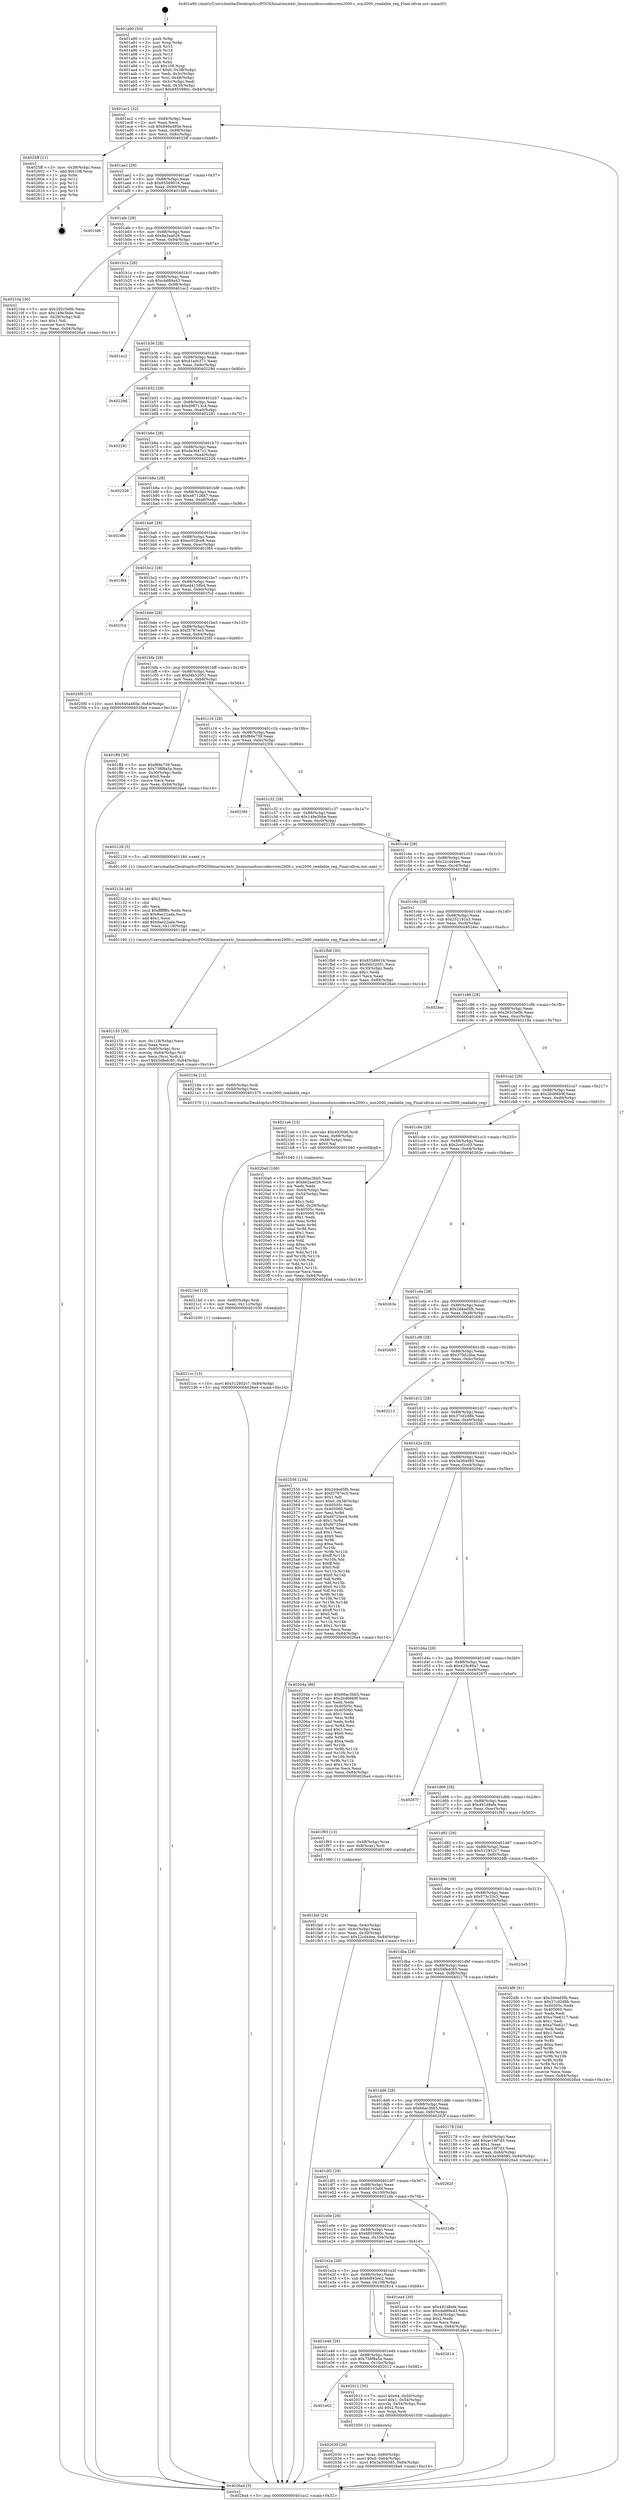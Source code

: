digraph "0x401a90" {
  label = "0x401a90 (/mnt/c/Users/mathe/Desktop/tcc/POCII/binaries/extr_linuxsoundsoccodecswm2000.c_wm2000_readable_reg_Final-ollvm.out::main(0))"
  labelloc = "t"
  node[shape=record]

  Entry [label="",width=0.3,height=0.3,shape=circle,fillcolor=black,style=filled]
  "0x401ac2" [label="{
     0x401ac2 [32]\l
     | [instrs]\l
     &nbsp;&nbsp;0x401ac2 \<+6\>: mov -0x84(%rbp),%eax\l
     &nbsp;&nbsp;0x401ac8 \<+2\>: mov %eax,%ecx\l
     &nbsp;&nbsp;0x401aca \<+6\>: sub $0x846a485e,%ecx\l
     &nbsp;&nbsp;0x401ad0 \<+6\>: mov %eax,-0x88(%rbp)\l
     &nbsp;&nbsp;0x401ad6 \<+6\>: mov %ecx,-0x8c(%rbp)\l
     &nbsp;&nbsp;0x401adc \<+6\>: je 00000000004025ff \<main+0xb6f\>\l
  }"]
  "0x4025ff" [label="{
     0x4025ff [21]\l
     | [instrs]\l
     &nbsp;&nbsp;0x4025ff \<+3\>: mov -0x38(%rbp),%eax\l
     &nbsp;&nbsp;0x402602 \<+7\>: add $0x108,%rsp\l
     &nbsp;&nbsp;0x402609 \<+1\>: pop %rbx\l
     &nbsp;&nbsp;0x40260a \<+2\>: pop %r12\l
     &nbsp;&nbsp;0x40260c \<+2\>: pop %r13\l
     &nbsp;&nbsp;0x40260e \<+2\>: pop %r14\l
     &nbsp;&nbsp;0x402610 \<+2\>: pop %r15\l
     &nbsp;&nbsp;0x402612 \<+1\>: pop %rbp\l
     &nbsp;&nbsp;0x402613 \<+1\>: ret\l
  }"]
  "0x401ae2" [label="{
     0x401ae2 [28]\l
     | [instrs]\l
     &nbsp;&nbsp;0x401ae2 \<+5\>: jmp 0000000000401ae7 \<main+0x57\>\l
     &nbsp;&nbsp;0x401ae7 \<+6\>: mov -0x88(%rbp),%eax\l
     &nbsp;&nbsp;0x401aed \<+5\>: sub $0x855d9016,%eax\l
     &nbsp;&nbsp;0x401af2 \<+6\>: mov %eax,-0x90(%rbp)\l
     &nbsp;&nbsp;0x401af8 \<+6\>: je 0000000000401fd6 \<main+0x546\>\l
  }"]
  Exit [label="",width=0.3,height=0.3,shape=circle,fillcolor=black,style=filled,peripheries=2]
  "0x401fd6" [label="{
     0x401fd6\l
  }", style=dashed]
  "0x401afe" [label="{
     0x401afe [28]\l
     | [instrs]\l
     &nbsp;&nbsp;0x401afe \<+5\>: jmp 0000000000401b03 \<main+0x73\>\l
     &nbsp;&nbsp;0x401b03 \<+6\>: mov -0x88(%rbp),%eax\l
     &nbsp;&nbsp;0x401b09 \<+5\>: sub $0x8e2aa026,%eax\l
     &nbsp;&nbsp;0x401b0e \<+6\>: mov %eax,-0x94(%rbp)\l
     &nbsp;&nbsp;0x401b14 \<+6\>: je 000000000040210a \<main+0x67a\>\l
  }"]
  "0x4021cc" [label="{
     0x4021cc [15]\l
     | [instrs]\l
     &nbsp;&nbsp;0x4021cc \<+10\>: movl $0x512932c7,-0x84(%rbp)\l
     &nbsp;&nbsp;0x4021d6 \<+5\>: jmp 00000000004026a4 \<main+0xc14\>\l
  }"]
  "0x40210a" [label="{
     0x40210a [30]\l
     | [instrs]\l
     &nbsp;&nbsp;0x40210a \<+5\>: mov $0x292c5e0b,%eax\l
     &nbsp;&nbsp;0x40210f \<+5\>: mov $0x149e3bbe,%ecx\l
     &nbsp;&nbsp;0x402114 \<+3\>: mov -0x29(%rbp),%dl\l
     &nbsp;&nbsp;0x402117 \<+3\>: test $0x1,%dl\l
     &nbsp;&nbsp;0x40211a \<+3\>: cmovne %ecx,%eax\l
     &nbsp;&nbsp;0x40211d \<+6\>: mov %eax,-0x84(%rbp)\l
     &nbsp;&nbsp;0x402123 \<+5\>: jmp 00000000004026a4 \<main+0xc14\>\l
  }"]
  "0x401b1a" [label="{
     0x401b1a [28]\l
     | [instrs]\l
     &nbsp;&nbsp;0x401b1a \<+5\>: jmp 0000000000401b1f \<main+0x8f\>\l
     &nbsp;&nbsp;0x401b1f \<+6\>: mov -0x88(%rbp),%eax\l
     &nbsp;&nbsp;0x401b25 \<+5\>: sub $0xcbd89a43,%eax\l
     &nbsp;&nbsp;0x401b2a \<+6\>: mov %eax,-0x98(%rbp)\l
     &nbsp;&nbsp;0x401b30 \<+6\>: je 0000000000401ec2 \<main+0x432\>\l
  }"]
  "0x4021bd" [label="{
     0x4021bd [15]\l
     | [instrs]\l
     &nbsp;&nbsp;0x4021bd \<+4\>: mov -0x60(%rbp),%rdi\l
     &nbsp;&nbsp;0x4021c1 \<+6\>: mov %eax,-0x11c(%rbp)\l
     &nbsp;&nbsp;0x4021c7 \<+5\>: call 0000000000401030 \<free@plt\>\l
     | [calls]\l
     &nbsp;&nbsp;0x401030 \{1\} (unknown)\l
  }"]
  "0x401ec2" [label="{
     0x401ec2\l
  }", style=dashed]
  "0x401b36" [label="{
     0x401b36 [28]\l
     | [instrs]\l
     &nbsp;&nbsp;0x401b36 \<+5\>: jmp 0000000000401b3b \<main+0xab\>\l
     &nbsp;&nbsp;0x401b3b \<+6\>: mov -0x88(%rbp),%eax\l
     &nbsp;&nbsp;0x401b41 \<+5\>: sub $0xd1a0c371,%eax\l
     &nbsp;&nbsp;0x401b46 \<+6\>: mov %eax,-0x9c(%rbp)\l
     &nbsp;&nbsp;0x401b4c \<+6\>: je 000000000040229d \<main+0x80d\>\l
  }"]
  "0x4021a6" [label="{
     0x4021a6 [23]\l
     | [instrs]\l
     &nbsp;&nbsp;0x4021a6 \<+10\>: movabs $0x4030d6,%rdi\l
     &nbsp;&nbsp;0x4021b0 \<+3\>: mov %eax,-0x68(%rbp)\l
     &nbsp;&nbsp;0x4021b3 \<+3\>: mov -0x68(%rbp),%esi\l
     &nbsp;&nbsp;0x4021b6 \<+2\>: mov $0x0,%al\l
     &nbsp;&nbsp;0x4021b8 \<+5\>: call 0000000000401040 \<printf@plt\>\l
     | [calls]\l
     &nbsp;&nbsp;0x401040 \{1\} (unknown)\l
  }"]
  "0x40229d" [label="{
     0x40229d\l
  }", style=dashed]
  "0x401b52" [label="{
     0x401b52 [28]\l
     | [instrs]\l
     &nbsp;&nbsp;0x401b52 \<+5\>: jmp 0000000000401b57 \<main+0xc7\>\l
     &nbsp;&nbsp;0x401b57 \<+6\>: mov -0x88(%rbp),%eax\l
     &nbsp;&nbsp;0x401b5d \<+5\>: sub $0xd98713c4,%eax\l
     &nbsp;&nbsp;0x401b62 \<+6\>: mov %eax,-0xa0(%rbp)\l
     &nbsp;&nbsp;0x401b68 \<+6\>: je 0000000000402281 \<main+0x7f1\>\l
  }"]
  "0x402155" [label="{
     0x402155 [35]\l
     | [instrs]\l
     &nbsp;&nbsp;0x402155 \<+6\>: mov -0x118(%rbp),%ecx\l
     &nbsp;&nbsp;0x40215b \<+3\>: imul %eax,%ecx\l
     &nbsp;&nbsp;0x40215e \<+4\>: mov -0x60(%rbp),%rsi\l
     &nbsp;&nbsp;0x402162 \<+4\>: movslq -0x64(%rbp),%rdi\l
     &nbsp;&nbsp;0x402166 \<+3\>: mov %ecx,(%rsi,%rdi,4)\l
     &nbsp;&nbsp;0x402169 \<+10\>: movl $0x5dfedc85,-0x84(%rbp)\l
     &nbsp;&nbsp;0x402173 \<+5\>: jmp 00000000004026a4 \<main+0xc14\>\l
  }"]
  "0x402281" [label="{
     0x402281\l
  }", style=dashed]
  "0x401b6e" [label="{
     0x401b6e [28]\l
     | [instrs]\l
     &nbsp;&nbsp;0x401b6e \<+5\>: jmp 0000000000401b73 \<main+0xe3\>\l
     &nbsp;&nbsp;0x401b73 \<+6\>: mov -0x88(%rbp),%eax\l
     &nbsp;&nbsp;0x401b79 \<+5\>: sub $0xda3647c1,%eax\l
     &nbsp;&nbsp;0x401b7e \<+6\>: mov %eax,-0xa4(%rbp)\l
     &nbsp;&nbsp;0x401b84 \<+6\>: je 0000000000402326 \<main+0x896\>\l
  }"]
  "0x40212d" [label="{
     0x40212d [40]\l
     | [instrs]\l
     &nbsp;&nbsp;0x40212d \<+5\>: mov $0x2,%ecx\l
     &nbsp;&nbsp;0x402132 \<+1\>: cltd\l
     &nbsp;&nbsp;0x402133 \<+2\>: idiv %ecx\l
     &nbsp;&nbsp;0x402135 \<+6\>: imul $0xfffffffe,%edx,%ecx\l
     &nbsp;&nbsp;0x40213b \<+6\>: sub $0x9ae22ada,%ecx\l
     &nbsp;&nbsp;0x402141 \<+3\>: add $0x1,%ecx\l
     &nbsp;&nbsp;0x402144 \<+6\>: add $0x9ae22ada,%ecx\l
     &nbsp;&nbsp;0x40214a \<+6\>: mov %ecx,-0x118(%rbp)\l
     &nbsp;&nbsp;0x402150 \<+5\>: call 0000000000401160 \<next_i\>\l
     | [calls]\l
     &nbsp;&nbsp;0x401160 \{1\} (/mnt/c/Users/mathe/Desktop/tcc/POCII/binaries/extr_linuxsoundsoccodecswm2000.c_wm2000_readable_reg_Final-ollvm.out::next_i)\l
  }"]
  "0x402326" [label="{
     0x402326\l
  }", style=dashed]
  "0x401b8a" [label="{
     0x401b8a [28]\l
     | [instrs]\l
     &nbsp;&nbsp;0x401b8a \<+5\>: jmp 0000000000401b8f \<main+0xff\>\l
     &nbsp;&nbsp;0x401b8f \<+6\>: mov -0x88(%rbp),%eax\l
     &nbsp;&nbsp;0x401b95 \<+5\>: sub $0xe8712667,%eax\l
     &nbsp;&nbsp;0x401b9a \<+6\>: mov %eax,-0xa8(%rbp)\l
     &nbsp;&nbsp;0x401ba0 \<+6\>: je 000000000040248c \<main+0x9fc\>\l
  }"]
  "0x402030" [label="{
     0x402030 [26]\l
     | [instrs]\l
     &nbsp;&nbsp;0x402030 \<+4\>: mov %rax,-0x60(%rbp)\l
     &nbsp;&nbsp;0x402034 \<+7\>: movl $0x0,-0x64(%rbp)\l
     &nbsp;&nbsp;0x40203b \<+10\>: movl $0x3a304085,-0x84(%rbp)\l
     &nbsp;&nbsp;0x402045 \<+5\>: jmp 00000000004026a4 \<main+0xc14\>\l
  }"]
  "0x40248c" [label="{
     0x40248c\l
  }", style=dashed]
  "0x401ba6" [label="{
     0x401ba6 [28]\l
     | [instrs]\l
     &nbsp;&nbsp;0x401ba6 \<+5\>: jmp 0000000000401bab \<main+0x11b\>\l
     &nbsp;&nbsp;0x401bab \<+6\>: mov -0x88(%rbp),%eax\l
     &nbsp;&nbsp;0x401bb1 \<+5\>: sub $0xec028ce8,%eax\l
     &nbsp;&nbsp;0x401bb6 \<+6\>: mov %eax,-0xac(%rbp)\l
     &nbsp;&nbsp;0x401bbc \<+6\>: je 0000000000401f84 \<main+0x4f4\>\l
  }"]
  "0x401e62" [label="{
     0x401e62\l
  }", style=dashed]
  "0x401f84" [label="{
     0x401f84\l
  }", style=dashed]
  "0x401bc2" [label="{
     0x401bc2 [28]\l
     | [instrs]\l
     &nbsp;&nbsp;0x401bc2 \<+5\>: jmp 0000000000401bc7 \<main+0x137\>\l
     &nbsp;&nbsp;0x401bc7 \<+6\>: mov -0x88(%rbp),%eax\l
     &nbsp;&nbsp;0x401bcd \<+5\>: sub $0xed4158b4,%eax\l
     &nbsp;&nbsp;0x401bd2 \<+6\>: mov %eax,-0xb0(%rbp)\l
     &nbsp;&nbsp;0x401bd8 \<+6\>: je 0000000000401f1d \<main+0x48d\>\l
  }"]
  "0x402012" [label="{
     0x402012 [30]\l
     | [instrs]\l
     &nbsp;&nbsp;0x402012 \<+7\>: movl $0x64,-0x50(%rbp)\l
     &nbsp;&nbsp;0x402019 \<+7\>: movl $0x1,-0x54(%rbp)\l
     &nbsp;&nbsp;0x402020 \<+4\>: movslq -0x54(%rbp),%rax\l
     &nbsp;&nbsp;0x402024 \<+4\>: shl $0x2,%rax\l
     &nbsp;&nbsp;0x402028 \<+3\>: mov %rax,%rdi\l
     &nbsp;&nbsp;0x40202b \<+5\>: call 0000000000401050 \<malloc@plt\>\l
     | [calls]\l
     &nbsp;&nbsp;0x401050 \{1\} (unknown)\l
  }"]
  "0x401f1d" [label="{
     0x401f1d\l
  }", style=dashed]
  "0x401bde" [label="{
     0x401bde [28]\l
     | [instrs]\l
     &nbsp;&nbsp;0x401bde \<+5\>: jmp 0000000000401be3 \<main+0x153\>\l
     &nbsp;&nbsp;0x401be3 \<+6\>: mov -0x88(%rbp),%eax\l
     &nbsp;&nbsp;0x401be9 \<+5\>: sub $0xf3787ec5,%eax\l
     &nbsp;&nbsp;0x401bee \<+6\>: mov %eax,-0xb4(%rbp)\l
     &nbsp;&nbsp;0x401bf4 \<+6\>: je 00000000004025f0 \<main+0xb60\>\l
  }"]
  "0x401e46" [label="{
     0x401e46 [28]\l
     | [instrs]\l
     &nbsp;&nbsp;0x401e46 \<+5\>: jmp 0000000000401e4b \<main+0x3bb\>\l
     &nbsp;&nbsp;0x401e4b \<+6\>: mov -0x88(%rbp),%eax\l
     &nbsp;&nbsp;0x401e51 \<+5\>: sub $0x738f8a5a,%eax\l
     &nbsp;&nbsp;0x401e56 \<+6\>: mov %eax,-0x10c(%rbp)\l
     &nbsp;&nbsp;0x401e5c \<+6\>: je 0000000000402012 \<main+0x582\>\l
  }"]
  "0x4025f0" [label="{
     0x4025f0 [15]\l
     | [instrs]\l
     &nbsp;&nbsp;0x4025f0 \<+10\>: movl $0x846a485e,-0x84(%rbp)\l
     &nbsp;&nbsp;0x4025fa \<+5\>: jmp 00000000004026a4 \<main+0xc14\>\l
  }"]
  "0x401bfa" [label="{
     0x401bfa [28]\l
     | [instrs]\l
     &nbsp;&nbsp;0x401bfa \<+5\>: jmp 0000000000401bff \<main+0x16f\>\l
     &nbsp;&nbsp;0x401bff \<+6\>: mov -0x88(%rbp),%eax\l
     &nbsp;&nbsp;0x401c05 \<+5\>: sub $0xf4b32051,%eax\l
     &nbsp;&nbsp;0x401c0a \<+6\>: mov %eax,-0xb8(%rbp)\l
     &nbsp;&nbsp;0x401c10 \<+6\>: je 0000000000401ff4 \<main+0x564\>\l
  }"]
  "0x402614" [label="{
     0x402614\l
  }", style=dashed]
  "0x401ff4" [label="{
     0x401ff4 [30]\l
     | [instrs]\l
     &nbsp;&nbsp;0x401ff4 \<+5\>: mov $0xf66e739,%eax\l
     &nbsp;&nbsp;0x401ff9 \<+5\>: mov $0x738f8a5a,%ecx\l
     &nbsp;&nbsp;0x401ffe \<+3\>: mov -0x30(%rbp),%edx\l
     &nbsp;&nbsp;0x402001 \<+3\>: cmp $0x0,%edx\l
     &nbsp;&nbsp;0x402004 \<+3\>: cmove %ecx,%eax\l
     &nbsp;&nbsp;0x402007 \<+6\>: mov %eax,-0x84(%rbp)\l
     &nbsp;&nbsp;0x40200d \<+5\>: jmp 00000000004026a4 \<main+0xc14\>\l
  }"]
  "0x401c16" [label="{
     0x401c16 [28]\l
     | [instrs]\l
     &nbsp;&nbsp;0x401c16 \<+5\>: jmp 0000000000401c1b \<main+0x18b\>\l
     &nbsp;&nbsp;0x401c1b \<+6\>: mov -0x88(%rbp),%eax\l
     &nbsp;&nbsp;0x401c21 \<+5\>: sub $0xf66e739,%eax\l
     &nbsp;&nbsp;0x401c26 \<+6\>: mov %eax,-0xbc(%rbp)\l
     &nbsp;&nbsp;0x401c2c \<+6\>: je 00000000004023f4 \<main+0x964\>\l
  }"]
  "0x401fa0" [label="{
     0x401fa0 [24]\l
     | [instrs]\l
     &nbsp;&nbsp;0x401fa0 \<+3\>: mov %eax,-0x4c(%rbp)\l
     &nbsp;&nbsp;0x401fa3 \<+3\>: mov -0x4c(%rbp),%eax\l
     &nbsp;&nbsp;0x401fa6 \<+3\>: mov %eax,-0x30(%rbp)\l
     &nbsp;&nbsp;0x401fa9 \<+10\>: movl $0x22cd44ee,-0x84(%rbp)\l
     &nbsp;&nbsp;0x401fb3 \<+5\>: jmp 00000000004026a4 \<main+0xc14\>\l
  }"]
  "0x4023f4" [label="{
     0x4023f4\l
  }", style=dashed]
  "0x401c32" [label="{
     0x401c32 [28]\l
     | [instrs]\l
     &nbsp;&nbsp;0x401c32 \<+5\>: jmp 0000000000401c37 \<main+0x1a7\>\l
     &nbsp;&nbsp;0x401c37 \<+6\>: mov -0x88(%rbp),%eax\l
     &nbsp;&nbsp;0x401c3d \<+5\>: sub $0x149e3bbe,%eax\l
     &nbsp;&nbsp;0x401c42 \<+6\>: mov %eax,-0xc0(%rbp)\l
     &nbsp;&nbsp;0x401c48 \<+6\>: je 0000000000402128 \<main+0x698\>\l
  }"]
  "0x401a90" [label="{
     0x401a90 [50]\l
     | [instrs]\l
     &nbsp;&nbsp;0x401a90 \<+1\>: push %rbp\l
     &nbsp;&nbsp;0x401a91 \<+3\>: mov %rsp,%rbp\l
     &nbsp;&nbsp;0x401a94 \<+2\>: push %r15\l
     &nbsp;&nbsp;0x401a96 \<+2\>: push %r14\l
     &nbsp;&nbsp;0x401a98 \<+2\>: push %r13\l
     &nbsp;&nbsp;0x401a9a \<+2\>: push %r12\l
     &nbsp;&nbsp;0x401a9c \<+1\>: push %rbx\l
     &nbsp;&nbsp;0x401a9d \<+7\>: sub $0x108,%rsp\l
     &nbsp;&nbsp;0x401aa4 \<+7\>: movl $0x0,-0x38(%rbp)\l
     &nbsp;&nbsp;0x401aab \<+3\>: mov %edi,-0x3c(%rbp)\l
     &nbsp;&nbsp;0x401aae \<+4\>: mov %rsi,-0x48(%rbp)\l
     &nbsp;&nbsp;0x401ab2 \<+3\>: mov -0x3c(%rbp),%edi\l
     &nbsp;&nbsp;0x401ab5 \<+3\>: mov %edi,-0x34(%rbp)\l
     &nbsp;&nbsp;0x401ab8 \<+10\>: movl $0x6855980c,-0x84(%rbp)\l
  }"]
  "0x402128" [label="{
     0x402128 [5]\l
     | [instrs]\l
     &nbsp;&nbsp;0x402128 \<+5\>: call 0000000000401160 \<next_i\>\l
     | [calls]\l
     &nbsp;&nbsp;0x401160 \{1\} (/mnt/c/Users/mathe/Desktop/tcc/POCII/binaries/extr_linuxsoundsoccodecswm2000.c_wm2000_readable_reg_Final-ollvm.out::next_i)\l
  }"]
  "0x401c4e" [label="{
     0x401c4e [28]\l
     | [instrs]\l
     &nbsp;&nbsp;0x401c4e \<+5\>: jmp 0000000000401c53 \<main+0x1c3\>\l
     &nbsp;&nbsp;0x401c53 \<+6\>: mov -0x88(%rbp),%eax\l
     &nbsp;&nbsp;0x401c59 \<+5\>: sub $0x22cd44ee,%eax\l
     &nbsp;&nbsp;0x401c5e \<+6\>: mov %eax,-0xc4(%rbp)\l
     &nbsp;&nbsp;0x401c64 \<+6\>: je 0000000000401fb8 \<main+0x528\>\l
  }"]
  "0x4026a4" [label="{
     0x4026a4 [5]\l
     | [instrs]\l
     &nbsp;&nbsp;0x4026a4 \<+5\>: jmp 0000000000401ac2 \<main+0x32\>\l
  }"]
  "0x401fb8" [label="{
     0x401fb8 [30]\l
     | [instrs]\l
     &nbsp;&nbsp;0x401fb8 \<+5\>: mov $0x855d9016,%eax\l
     &nbsp;&nbsp;0x401fbd \<+5\>: mov $0xf4b32051,%ecx\l
     &nbsp;&nbsp;0x401fc2 \<+3\>: mov -0x30(%rbp),%edx\l
     &nbsp;&nbsp;0x401fc5 \<+3\>: cmp $0x1,%edx\l
     &nbsp;&nbsp;0x401fc8 \<+3\>: cmovl %ecx,%eax\l
     &nbsp;&nbsp;0x401fcb \<+6\>: mov %eax,-0x84(%rbp)\l
     &nbsp;&nbsp;0x401fd1 \<+5\>: jmp 00000000004026a4 \<main+0xc14\>\l
  }"]
  "0x401c6a" [label="{
     0x401c6a [28]\l
     | [instrs]\l
     &nbsp;&nbsp;0x401c6a \<+5\>: jmp 0000000000401c6f \<main+0x1df\>\l
     &nbsp;&nbsp;0x401c6f \<+6\>: mov -0x88(%rbp),%eax\l
     &nbsp;&nbsp;0x401c75 \<+5\>: sub $0x252191a3,%eax\l
     &nbsp;&nbsp;0x401c7a \<+6\>: mov %eax,-0xc8(%rbp)\l
     &nbsp;&nbsp;0x401c80 \<+6\>: je 00000000004024ec \<main+0xa5c\>\l
  }"]
  "0x401e2a" [label="{
     0x401e2a [28]\l
     | [instrs]\l
     &nbsp;&nbsp;0x401e2a \<+5\>: jmp 0000000000401e2f \<main+0x39f\>\l
     &nbsp;&nbsp;0x401e2f \<+6\>: mov -0x88(%rbp),%eax\l
     &nbsp;&nbsp;0x401e35 \<+5\>: sub $0x6df45ee2,%eax\l
     &nbsp;&nbsp;0x401e3a \<+6\>: mov %eax,-0x108(%rbp)\l
     &nbsp;&nbsp;0x401e40 \<+6\>: je 0000000000402614 \<main+0xb84\>\l
  }"]
  "0x4024ec" [label="{
     0x4024ec\l
  }", style=dashed]
  "0x401c86" [label="{
     0x401c86 [28]\l
     | [instrs]\l
     &nbsp;&nbsp;0x401c86 \<+5\>: jmp 0000000000401c8b \<main+0x1fb\>\l
     &nbsp;&nbsp;0x401c8b \<+6\>: mov -0x88(%rbp),%eax\l
     &nbsp;&nbsp;0x401c91 \<+5\>: sub $0x292c5e0b,%eax\l
     &nbsp;&nbsp;0x401c96 \<+6\>: mov %eax,-0xcc(%rbp)\l
     &nbsp;&nbsp;0x401c9c \<+6\>: je 000000000040219a \<main+0x70a\>\l
  }"]
  "0x401ea4" [label="{
     0x401ea4 [30]\l
     | [instrs]\l
     &nbsp;&nbsp;0x401ea4 \<+5\>: mov $0x491d8efe,%eax\l
     &nbsp;&nbsp;0x401ea9 \<+5\>: mov $0xcbd89a43,%ecx\l
     &nbsp;&nbsp;0x401eae \<+3\>: mov -0x34(%rbp),%edx\l
     &nbsp;&nbsp;0x401eb1 \<+3\>: cmp $0x2,%edx\l
     &nbsp;&nbsp;0x401eb4 \<+3\>: cmovne %ecx,%eax\l
     &nbsp;&nbsp;0x401eb7 \<+6\>: mov %eax,-0x84(%rbp)\l
     &nbsp;&nbsp;0x401ebd \<+5\>: jmp 00000000004026a4 \<main+0xc14\>\l
  }"]
  "0x40219a" [label="{
     0x40219a [12]\l
     | [instrs]\l
     &nbsp;&nbsp;0x40219a \<+4\>: mov -0x60(%rbp),%rdi\l
     &nbsp;&nbsp;0x40219e \<+3\>: mov -0x50(%rbp),%esi\l
     &nbsp;&nbsp;0x4021a1 \<+5\>: call 0000000000401570 \<wm2000_readable_reg\>\l
     | [calls]\l
     &nbsp;&nbsp;0x401570 \{1\} (/mnt/c/Users/mathe/Desktop/tcc/POCII/binaries/extr_linuxsoundsoccodecswm2000.c_wm2000_readable_reg_Final-ollvm.out::wm2000_readable_reg)\l
  }"]
  "0x401ca2" [label="{
     0x401ca2 [28]\l
     | [instrs]\l
     &nbsp;&nbsp;0x401ca2 \<+5\>: jmp 0000000000401ca7 \<main+0x217\>\l
     &nbsp;&nbsp;0x401ca7 \<+6\>: mov -0x88(%rbp),%eax\l
     &nbsp;&nbsp;0x401cad \<+5\>: sub $0x2bd66b9f,%eax\l
     &nbsp;&nbsp;0x401cb2 \<+6\>: mov %eax,-0xd0(%rbp)\l
     &nbsp;&nbsp;0x401cb8 \<+6\>: je 00000000004020a0 \<main+0x610\>\l
  }"]
  "0x401e0e" [label="{
     0x401e0e [28]\l
     | [instrs]\l
     &nbsp;&nbsp;0x401e0e \<+5\>: jmp 0000000000401e13 \<main+0x383\>\l
     &nbsp;&nbsp;0x401e13 \<+6\>: mov -0x88(%rbp),%eax\l
     &nbsp;&nbsp;0x401e19 \<+5\>: sub $0x6855980c,%eax\l
     &nbsp;&nbsp;0x401e1e \<+6\>: mov %eax,-0x104(%rbp)\l
     &nbsp;&nbsp;0x401e24 \<+6\>: je 0000000000401ea4 \<main+0x414\>\l
  }"]
  "0x4020a0" [label="{
     0x4020a0 [106]\l
     | [instrs]\l
     &nbsp;&nbsp;0x4020a0 \<+5\>: mov $0x66ac3bb5,%eax\l
     &nbsp;&nbsp;0x4020a5 \<+5\>: mov $0x8e2aa026,%ecx\l
     &nbsp;&nbsp;0x4020aa \<+2\>: xor %edx,%edx\l
     &nbsp;&nbsp;0x4020ac \<+3\>: mov -0x64(%rbp),%esi\l
     &nbsp;&nbsp;0x4020af \<+3\>: cmp -0x54(%rbp),%esi\l
     &nbsp;&nbsp;0x4020b2 \<+4\>: setl %dil\l
     &nbsp;&nbsp;0x4020b6 \<+4\>: and $0x1,%dil\l
     &nbsp;&nbsp;0x4020ba \<+4\>: mov %dil,-0x29(%rbp)\l
     &nbsp;&nbsp;0x4020be \<+7\>: mov 0x40505c,%esi\l
     &nbsp;&nbsp;0x4020c5 \<+8\>: mov 0x405060,%r8d\l
     &nbsp;&nbsp;0x4020cd \<+3\>: sub $0x1,%edx\l
     &nbsp;&nbsp;0x4020d0 \<+3\>: mov %esi,%r9d\l
     &nbsp;&nbsp;0x4020d3 \<+3\>: add %edx,%r9d\l
     &nbsp;&nbsp;0x4020d6 \<+4\>: imul %r9d,%esi\l
     &nbsp;&nbsp;0x4020da \<+3\>: and $0x1,%esi\l
     &nbsp;&nbsp;0x4020dd \<+3\>: cmp $0x0,%esi\l
     &nbsp;&nbsp;0x4020e0 \<+4\>: sete %dil\l
     &nbsp;&nbsp;0x4020e4 \<+4\>: cmp $0xa,%r8d\l
     &nbsp;&nbsp;0x4020e8 \<+4\>: setl %r10b\l
     &nbsp;&nbsp;0x4020ec \<+3\>: mov %dil,%r11b\l
     &nbsp;&nbsp;0x4020ef \<+3\>: and %r10b,%r11b\l
     &nbsp;&nbsp;0x4020f2 \<+3\>: xor %r10b,%dil\l
     &nbsp;&nbsp;0x4020f5 \<+3\>: or %dil,%r11b\l
     &nbsp;&nbsp;0x4020f8 \<+4\>: test $0x1,%r11b\l
     &nbsp;&nbsp;0x4020fc \<+3\>: cmovne %ecx,%eax\l
     &nbsp;&nbsp;0x4020ff \<+6\>: mov %eax,-0x84(%rbp)\l
     &nbsp;&nbsp;0x402105 \<+5\>: jmp 00000000004026a4 \<main+0xc14\>\l
  }"]
  "0x401cbe" [label="{
     0x401cbe [28]\l
     | [instrs]\l
     &nbsp;&nbsp;0x401cbe \<+5\>: jmp 0000000000401cc3 \<main+0x233\>\l
     &nbsp;&nbsp;0x401cc3 \<+6\>: mov -0x88(%rbp),%eax\l
     &nbsp;&nbsp;0x401cc9 \<+5\>: sub $0x2cef1c03,%eax\l
     &nbsp;&nbsp;0x401cce \<+6\>: mov %eax,-0xd4(%rbp)\l
     &nbsp;&nbsp;0x401cd4 \<+6\>: je 000000000040263e \<main+0xbae\>\l
  }"]
  "0x4021db" [label="{
     0x4021db\l
  }", style=dashed]
  "0x40263e" [label="{
     0x40263e\l
  }", style=dashed]
  "0x401cda" [label="{
     0x401cda [28]\l
     | [instrs]\l
     &nbsp;&nbsp;0x401cda \<+5\>: jmp 0000000000401cdf \<main+0x24f\>\l
     &nbsp;&nbsp;0x401cdf \<+6\>: mov -0x88(%rbp),%eax\l
     &nbsp;&nbsp;0x401ce5 \<+5\>: sub $0x2d4ed5fb,%eax\l
     &nbsp;&nbsp;0x401cea \<+6\>: mov %eax,-0xd8(%rbp)\l
     &nbsp;&nbsp;0x401cf0 \<+6\>: je 0000000000402693 \<main+0xc03\>\l
  }"]
  "0x401df2" [label="{
     0x401df2 [28]\l
     | [instrs]\l
     &nbsp;&nbsp;0x401df2 \<+5\>: jmp 0000000000401df7 \<main+0x367\>\l
     &nbsp;&nbsp;0x401df7 \<+6\>: mov -0x88(%rbp),%eax\l
     &nbsp;&nbsp;0x401dfd \<+5\>: sub $0x68103a0f,%eax\l
     &nbsp;&nbsp;0x401e02 \<+6\>: mov %eax,-0x100(%rbp)\l
     &nbsp;&nbsp;0x401e08 \<+6\>: je 00000000004021db \<main+0x74b\>\l
  }"]
  "0x402693" [label="{
     0x402693\l
  }", style=dashed]
  "0x401cf6" [label="{
     0x401cf6 [28]\l
     | [instrs]\l
     &nbsp;&nbsp;0x401cf6 \<+5\>: jmp 0000000000401cfb \<main+0x26b\>\l
     &nbsp;&nbsp;0x401cfb \<+6\>: mov -0x88(%rbp),%eax\l
     &nbsp;&nbsp;0x401d01 \<+5\>: sub $0x370d24ba,%eax\l
     &nbsp;&nbsp;0x401d06 \<+6\>: mov %eax,-0xdc(%rbp)\l
     &nbsp;&nbsp;0x401d0c \<+6\>: je 0000000000402213 \<main+0x783\>\l
  }"]
  "0x40262f" [label="{
     0x40262f\l
  }", style=dashed]
  "0x402213" [label="{
     0x402213\l
  }", style=dashed]
  "0x401d12" [label="{
     0x401d12 [28]\l
     | [instrs]\l
     &nbsp;&nbsp;0x401d12 \<+5\>: jmp 0000000000401d17 \<main+0x287\>\l
     &nbsp;&nbsp;0x401d17 \<+6\>: mov -0x88(%rbp),%eax\l
     &nbsp;&nbsp;0x401d1d \<+5\>: sub $0x37cd2d8b,%eax\l
     &nbsp;&nbsp;0x401d22 \<+6\>: mov %eax,-0xe0(%rbp)\l
     &nbsp;&nbsp;0x401d28 \<+6\>: je 0000000000402556 \<main+0xac6\>\l
  }"]
  "0x401dd6" [label="{
     0x401dd6 [28]\l
     | [instrs]\l
     &nbsp;&nbsp;0x401dd6 \<+5\>: jmp 0000000000401ddb \<main+0x34b\>\l
     &nbsp;&nbsp;0x401ddb \<+6\>: mov -0x88(%rbp),%eax\l
     &nbsp;&nbsp;0x401de1 \<+5\>: sub $0x66ac3bb5,%eax\l
     &nbsp;&nbsp;0x401de6 \<+6\>: mov %eax,-0xfc(%rbp)\l
     &nbsp;&nbsp;0x401dec \<+6\>: je 000000000040262f \<main+0xb9f\>\l
  }"]
  "0x402556" [label="{
     0x402556 [154]\l
     | [instrs]\l
     &nbsp;&nbsp;0x402556 \<+5\>: mov $0x2d4ed5fb,%eax\l
     &nbsp;&nbsp;0x40255b \<+5\>: mov $0xf3787ec5,%ecx\l
     &nbsp;&nbsp;0x402560 \<+2\>: mov $0x1,%dl\l
     &nbsp;&nbsp;0x402562 \<+7\>: movl $0x0,-0x38(%rbp)\l
     &nbsp;&nbsp;0x402569 \<+7\>: mov 0x40505c,%esi\l
     &nbsp;&nbsp;0x402570 \<+7\>: mov 0x405060,%edi\l
     &nbsp;&nbsp;0x402577 \<+3\>: mov %esi,%r8d\l
     &nbsp;&nbsp;0x40257a \<+7\>: add $0xfd725ee4,%r8d\l
     &nbsp;&nbsp;0x402581 \<+4\>: sub $0x1,%r8d\l
     &nbsp;&nbsp;0x402585 \<+7\>: sub $0xfd725ee4,%r8d\l
     &nbsp;&nbsp;0x40258c \<+4\>: imul %r8d,%esi\l
     &nbsp;&nbsp;0x402590 \<+3\>: and $0x1,%esi\l
     &nbsp;&nbsp;0x402593 \<+3\>: cmp $0x0,%esi\l
     &nbsp;&nbsp;0x402596 \<+4\>: sete %r9b\l
     &nbsp;&nbsp;0x40259a \<+3\>: cmp $0xa,%edi\l
     &nbsp;&nbsp;0x40259d \<+4\>: setl %r10b\l
     &nbsp;&nbsp;0x4025a1 \<+3\>: mov %r9b,%r11b\l
     &nbsp;&nbsp;0x4025a4 \<+4\>: xor $0xff,%r11b\l
     &nbsp;&nbsp;0x4025a8 \<+3\>: mov %r10b,%bl\l
     &nbsp;&nbsp;0x4025ab \<+3\>: xor $0xff,%bl\l
     &nbsp;&nbsp;0x4025ae \<+3\>: xor $0x0,%dl\l
     &nbsp;&nbsp;0x4025b1 \<+3\>: mov %r11b,%r14b\l
     &nbsp;&nbsp;0x4025b4 \<+4\>: and $0x0,%r14b\l
     &nbsp;&nbsp;0x4025b8 \<+3\>: and %dl,%r9b\l
     &nbsp;&nbsp;0x4025bb \<+3\>: mov %bl,%r15b\l
     &nbsp;&nbsp;0x4025be \<+4\>: and $0x0,%r15b\l
     &nbsp;&nbsp;0x4025c2 \<+3\>: and %dl,%r10b\l
     &nbsp;&nbsp;0x4025c5 \<+3\>: or %r9b,%r14b\l
     &nbsp;&nbsp;0x4025c8 \<+3\>: or %r10b,%r15b\l
     &nbsp;&nbsp;0x4025cb \<+3\>: xor %r15b,%r14b\l
     &nbsp;&nbsp;0x4025ce \<+3\>: or %bl,%r11b\l
     &nbsp;&nbsp;0x4025d1 \<+4\>: xor $0xff,%r11b\l
     &nbsp;&nbsp;0x4025d5 \<+3\>: or $0x0,%dl\l
     &nbsp;&nbsp;0x4025d8 \<+3\>: and %dl,%r11b\l
     &nbsp;&nbsp;0x4025db \<+3\>: or %r11b,%r14b\l
     &nbsp;&nbsp;0x4025de \<+4\>: test $0x1,%r14b\l
     &nbsp;&nbsp;0x4025e2 \<+3\>: cmovne %ecx,%eax\l
     &nbsp;&nbsp;0x4025e5 \<+6\>: mov %eax,-0x84(%rbp)\l
     &nbsp;&nbsp;0x4025eb \<+5\>: jmp 00000000004026a4 \<main+0xc14\>\l
  }"]
  "0x401d2e" [label="{
     0x401d2e [28]\l
     | [instrs]\l
     &nbsp;&nbsp;0x401d2e \<+5\>: jmp 0000000000401d33 \<main+0x2a3\>\l
     &nbsp;&nbsp;0x401d33 \<+6\>: mov -0x88(%rbp),%eax\l
     &nbsp;&nbsp;0x401d39 \<+5\>: sub $0x3a304085,%eax\l
     &nbsp;&nbsp;0x401d3e \<+6\>: mov %eax,-0xe4(%rbp)\l
     &nbsp;&nbsp;0x401d44 \<+6\>: je 000000000040204a \<main+0x5ba\>\l
  }"]
  "0x402178" [label="{
     0x402178 [34]\l
     | [instrs]\l
     &nbsp;&nbsp;0x402178 \<+3\>: mov -0x64(%rbp),%eax\l
     &nbsp;&nbsp;0x40217b \<+5\>: add $0xac16f7d3,%eax\l
     &nbsp;&nbsp;0x402180 \<+3\>: add $0x1,%eax\l
     &nbsp;&nbsp;0x402183 \<+5\>: sub $0xac16f7d3,%eax\l
     &nbsp;&nbsp;0x402188 \<+3\>: mov %eax,-0x64(%rbp)\l
     &nbsp;&nbsp;0x40218b \<+10\>: movl $0x3a304085,-0x84(%rbp)\l
     &nbsp;&nbsp;0x402195 \<+5\>: jmp 00000000004026a4 \<main+0xc14\>\l
  }"]
  "0x40204a" [label="{
     0x40204a [86]\l
     | [instrs]\l
     &nbsp;&nbsp;0x40204a \<+5\>: mov $0x66ac3bb5,%eax\l
     &nbsp;&nbsp;0x40204f \<+5\>: mov $0x2bd66b9f,%ecx\l
     &nbsp;&nbsp;0x402054 \<+2\>: xor %edx,%edx\l
     &nbsp;&nbsp;0x402056 \<+7\>: mov 0x40505c,%esi\l
     &nbsp;&nbsp;0x40205d \<+7\>: mov 0x405060,%edi\l
     &nbsp;&nbsp;0x402064 \<+3\>: sub $0x1,%edx\l
     &nbsp;&nbsp;0x402067 \<+3\>: mov %esi,%r8d\l
     &nbsp;&nbsp;0x40206a \<+3\>: add %edx,%r8d\l
     &nbsp;&nbsp;0x40206d \<+4\>: imul %r8d,%esi\l
     &nbsp;&nbsp;0x402071 \<+3\>: and $0x1,%esi\l
     &nbsp;&nbsp;0x402074 \<+3\>: cmp $0x0,%esi\l
     &nbsp;&nbsp;0x402077 \<+4\>: sete %r9b\l
     &nbsp;&nbsp;0x40207b \<+3\>: cmp $0xa,%edi\l
     &nbsp;&nbsp;0x40207e \<+4\>: setl %r10b\l
     &nbsp;&nbsp;0x402082 \<+3\>: mov %r9b,%r11b\l
     &nbsp;&nbsp;0x402085 \<+3\>: and %r10b,%r11b\l
     &nbsp;&nbsp;0x402088 \<+3\>: xor %r10b,%r9b\l
     &nbsp;&nbsp;0x40208b \<+3\>: or %r9b,%r11b\l
     &nbsp;&nbsp;0x40208e \<+4\>: test $0x1,%r11b\l
     &nbsp;&nbsp;0x402092 \<+3\>: cmovne %ecx,%eax\l
     &nbsp;&nbsp;0x402095 \<+6\>: mov %eax,-0x84(%rbp)\l
     &nbsp;&nbsp;0x40209b \<+5\>: jmp 00000000004026a4 \<main+0xc14\>\l
  }"]
  "0x401d4a" [label="{
     0x401d4a [28]\l
     | [instrs]\l
     &nbsp;&nbsp;0x401d4a \<+5\>: jmp 0000000000401d4f \<main+0x2bf\>\l
     &nbsp;&nbsp;0x401d4f \<+6\>: mov -0x88(%rbp),%eax\l
     &nbsp;&nbsp;0x401d55 \<+5\>: sub $0x429c89a7,%eax\l
     &nbsp;&nbsp;0x401d5a \<+6\>: mov %eax,-0xe8(%rbp)\l
     &nbsp;&nbsp;0x401d60 \<+6\>: je 000000000040267f \<main+0xbef\>\l
  }"]
  "0x401dba" [label="{
     0x401dba [28]\l
     | [instrs]\l
     &nbsp;&nbsp;0x401dba \<+5\>: jmp 0000000000401dbf \<main+0x32f\>\l
     &nbsp;&nbsp;0x401dbf \<+6\>: mov -0x88(%rbp),%eax\l
     &nbsp;&nbsp;0x401dc5 \<+5\>: sub $0x5dfedc85,%eax\l
     &nbsp;&nbsp;0x401dca \<+6\>: mov %eax,-0xf8(%rbp)\l
     &nbsp;&nbsp;0x401dd0 \<+6\>: je 0000000000402178 \<main+0x6e8\>\l
  }"]
  "0x40267f" [label="{
     0x40267f\l
  }", style=dashed]
  "0x401d66" [label="{
     0x401d66 [28]\l
     | [instrs]\l
     &nbsp;&nbsp;0x401d66 \<+5\>: jmp 0000000000401d6b \<main+0x2db\>\l
     &nbsp;&nbsp;0x401d6b \<+6\>: mov -0x88(%rbp),%eax\l
     &nbsp;&nbsp;0x401d71 \<+5\>: sub $0x491d8efe,%eax\l
     &nbsp;&nbsp;0x401d76 \<+6\>: mov %eax,-0xec(%rbp)\l
     &nbsp;&nbsp;0x401d7c \<+6\>: je 0000000000401f93 \<main+0x503\>\l
  }"]
  "0x4023e5" [label="{
     0x4023e5\l
  }", style=dashed]
  "0x401f93" [label="{
     0x401f93 [13]\l
     | [instrs]\l
     &nbsp;&nbsp;0x401f93 \<+4\>: mov -0x48(%rbp),%rax\l
     &nbsp;&nbsp;0x401f97 \<+4\>: mov 0x8(%rax),%rdi\l
     &nbsp;&nbsp;0x401f9b \<+5\>: call 0000000000401060 \<atoi@plt\>\l
     | [calls]\l
     &nbsp;&nbsp;0x401060 \{1\} (unknown)\l
  }"]
  "0x401d82" [label="{
     0x401d82 [28]\l
     | [instrs]\l
     &nbsp;&nbsp;0x401d82 \<+5\>: jmp 0000000000401d87 \<main+0x2f7\>\l
     &nbsp;&nbsp;0x401d87 \<+6\>: mov -0x88(%rbp),%eax\l
     &nbsp;&nbsp;0x401d8d \<+5\>: sub $0x512932c7,%eax\l
     &nbsp;&nbsp;0x401d92 \<+6\>: mov %eax,-0xf0(%rbp)\l
     &nbsp;&nbsp;0x401d98 \<+6\>: je 00000000004024fb \<main+0xa6b\>\l
  }"]
  "0x401d9e" [label="{
     0x401d9e [28]\l
     | [instrs]\l
     &nbsp;&nbsp;0x401d9e \<+5\>: jmp 0000000000401da3 \<main+0x313\>\l
     &nbsp;&nbsp;0x401da3 \<+6\>: mov -0x88(%rbp),%eax\l
     &nbsp;&nbsp;0x401da9 \<+5\>: sub $0x573c25c3,%eax\l
     &nbsp;&nbsp;0x401dae \<+6\>: mov %eax,-0xf4(%rbp)\l
     &nbsp;&nbsp;0x401db4 \<+6\>: je 00000000004023e5 \<main+0x955\>\l
  }"]
  "0x4024fb" [label="{
     0x4024fb [91]\l
     | [instrs]\l
     &nbsp;&nbsp;0x4024fb \<+5\>: mov $0x2d4ed5fb,%eax\l
     &nbsp;&nbsp;0x402500 \<+5\>: mov $0x37cd2d8b,%ecx\l
     &nbsp;&nbsp;0x402505 \<+7\>: mov 0x40505c,%edx\l
     &nbsp;&nbsp;0x40250c \<+7\>: mov 0x405060,%esi\l
     &nbsp;&nbsp;0x402513 \<+2\>: mov %edx,%edi\l
     &nbsp;&nbsp;0x402515 \<+6\>: add $0xa70e6217,%edi\l
     &nbsp;&nbsp;0x40251b \<+3\>: sub $0x1,%edi\l
     &nbsp;&nbsp;0x40251e \<+6\>: sub $0xa70e6217,%edi\l
     &nbsp;&nbsp;0x402524 \<+3\>: imul %edi,%edx\l
     &nbsp;&nbsp;0x402527 \<+3\>: and $0x1,%edx\l
     &nbsp;&nbsp;0x40252a \<+3\>: cmp $0x0,%edx\l
     &nbsp;&nbsp;0x40252d \<+4\>: sete %r8b\l
     &nbsp;&nbsp;0x402531 \<+3\>: cmp $0xa,%esi\l
     &nbsp;&nbsp;0x402534 \<+4\>: setl %r9b\l
     &nbsp;&nbsp;0x402538 \<+3\>: mov %r8b,%r10b\l
     &nbsp;&nbsp;0x40253b \<+3\>: and %r9b,%r10b\l
     &nbsp;&nbsp;0x40253e \<+3\>: xor %r9b,%r8b\l
     &nbsp;&nbsp;0x402541 \<+3\>: or %r8b,%r10b\l
     &nbsp;&nbsp;0x402544 \<+4\>: test $0x1,%r10b\l
     &nbsp;&nbsp;0x402548 \<+3\>: cmovne %ecx,%eax\l
     &nbsp;&nbsp;0x40254b \<+6\>: mov %eax,-0x84(%rbp)\l
     &nbsp;&nbsp;0x402551 \<+5\>: jmp 00000000004026a4 \<main+0xc14\>\l
  }"]
  Entry -> "0x401a90" [label=" 1"]
  "0x401ac2" -> "0x4025ff" [label=" 1"]
  "0x401ac2" -> "0x401ae2" [label=" 17"]
  "0x4025ff" -> Exit [label=" 1"]
  "0x401ae2" -> "0x401fd6" [label=" 0"]
  "0x401ae2" -> "0x401afe" [label=" 17"]
  "0x4025f0" -> "0x4026a4" [label=" 1"]
  "0x401afe" -> "0x40210a" [label=" 2"]
  "0x401afe" -> "0x401b1a" [label=" 15"]
  "0x402556" -> "0x4026a4" [label=" 1"]
  "0x401b1a" -> "0x401ec2" [label=" 0"]
  "0x401b1a" -> "0x401b36" [label=" 15"]
  "0x4024fb" -> "0x4026a4" [label=" 1"]
  "0x401b36" -> "0x40229d" [label=" 0"]
  "0x401b36" -> "0x401b52" [label=" 15"]
  "0x4021cc" -> "0x4026a4" [label=" 1"]
  "0x401b52" -> "0x402281" [label=" 0"]
  "0x401b52" -> "0x401b6e" [label=" 15"]
  "0x4021bd" -> "0x4021cc" [label=" 1"]
  "0x401b6e" -> "0x402326" [label=" 0"]
  "0x401b6e" -> "0x401b8a" [label=" 15"]
  "0x4021a6" -> "0x4021bd" [label=" 1"]
  "0x401b8a" -> "0x40248c" [label=" 0"]
  "0x401b8a" -> "0x401ba6" [label=" 15"]
  "0x40219a" -> "0x4021a6" [label=" 1"]
  "0x401ba6" -> "0x401f84" [label=" 0"]
  "0x401ba6" -> "0x401bc2" [label=" 15"]
  "0x402178" -> "0x4026a4" [label=" 1"]
  "0x401bc2" -> "0x401f1d" [label=" 0"]
  "0x401bc2" -> "0x401bde" [label=" 15"]
  "0x402155" -> "0x4026a4" [label=" 1"]
  "0x401bde" -> "0x4025f0" [label=" 1"]
  "0x401bde" -> "0x401bfa" [label=" 14"]
  "0x402128" -> "0x40212d" [label=" 1"]
  "0x401bfa" -> "0x401ff4" [label=" 1"]
  "0x401bfa" -> "0x401c16" [label=" 13"]
  "0x40210a" -> "0x4026a4" [label=" 2"]
  "0x401c16" -> "0x4023f4" [label=" 0"]
  "0x401c16" -> "0x401c32" [label=" 13"]
  "0x40204a" -> "0x4026a4" [label=" 2"]
  "0x401c32" -> "0x402128" [label=" 1"]
  "0x401c32" -> "0x401c4e" [label=" 12"]
  "0x402030" -> "0x4026a4" [label=" 1"]
  "0x401c4e" -> "0x401fb8" [label=" 1"]
  "0x401c4e" -> "0x401c6a" [label=" 11"]
  "0x402012" -> "0x402030" [label=" 1"]
  "0x401c6a" -> "0x4024ec" [label=" 0"]
  "0x401c6a" -> "0x401c86" [label=" 11"]
  "0x401e46" -> "0x401e62" [label=" 0"]
  "0x401c86" -> "0x40219a" [label=" 1"]
  "0x401c86" -> "0x401ca2" [label=" 10"]
  "0x401e46" -> "0x402012" [label=" 1"]
  "0x401ca2" -> "0x4020a0" [label=" 2"]
  "0x401ca2" -> "0x401cbe" [label=" 8"]
  "0x401e2a" -> "0x401e46" [label=" 1"]
  "0x401cbe" -> "0x40263e" [label=" 0"]
  "0x401cbe" -> "0x401cda" [label=" 8"]
  "0x401e2a" -> "0x402614" [label=" 0"]
  "0x401cda" -> "0x402693" [label=" 0"]
  "0x401cda" -> "0x401cf6" [label=" 8"]
  "0x401ff4" -> "0x4026a4" [label=" 1"]
  "0x401cf6" -> "0x402213" [label=" 0"]
  "0x401cf6" -> "0x401d12" [label=" 8"]
  "0x401fb8" -> "0x4026a4" [label=" 1"]
  "0x401d12" -> "0x402556" [label=" 1"]
  "0x401d12" -> "0x401d2e" [label=" 7"]
  "0x401f93" -> "0x401fa0" [label=" 1"]
  "0x401d2e" -> "0x40204a" [label=" 2"]
  "0x401d2e" -> "0x401d4a" [label=" 5"]
  "0x4026a4" -> "0x401ac2" [label=" 17"]
  "0x401d4a" -> "0x40267f" [label=" 0"]
  "0x401d4a" -> "0x401d66" [label=" 5"]
  "0x401ea4" -> "0x4026a4" [label=" 1"]
  "0x401d66" -> "0x401f93" [label=" 1"]
  "0x401d66" -> "0x401d82" [label=" 4"]
  "0x401e0e" -> "0x401e2a" [label=" 1"]
  "0x401d82" -> "0x4024fb" [label=" 1"]
  "0x401d82" -> "0x401d9e" [label=" 3"]
  "0x401e0e" -> "0x401ea4" [label=" 1"]
  "0x401d9e" -> "0x4023e5" [label=" 0"]
  "0x401d9e" -> "0x401dba" [label=" 3"]
  "0x401a90" -> "0x401ac2" [label=" 1"]
  "0x401dba" -> "0x402178" [label=" 1"]
  "0x401dba" -> "0x401dd6" [label=" 2"]
  "0x401fa0" -> "0x4026a4" [label=" 1"]
  "0x401dd6" -> "0x40262f" [label=" 0"]
  "0x401dd6" -> "0x401df2" [label=" 2"]
  "0x4020a0" -> "0x4026a4" [label=" 2"]
  "0x401df2" -> "0x4021db" [label=" 0"]
  "0x401df2" -> "0x401e0e" [label=" 2"]
  "0x40212d" -> "0x402155" [label=" 1"]
}
